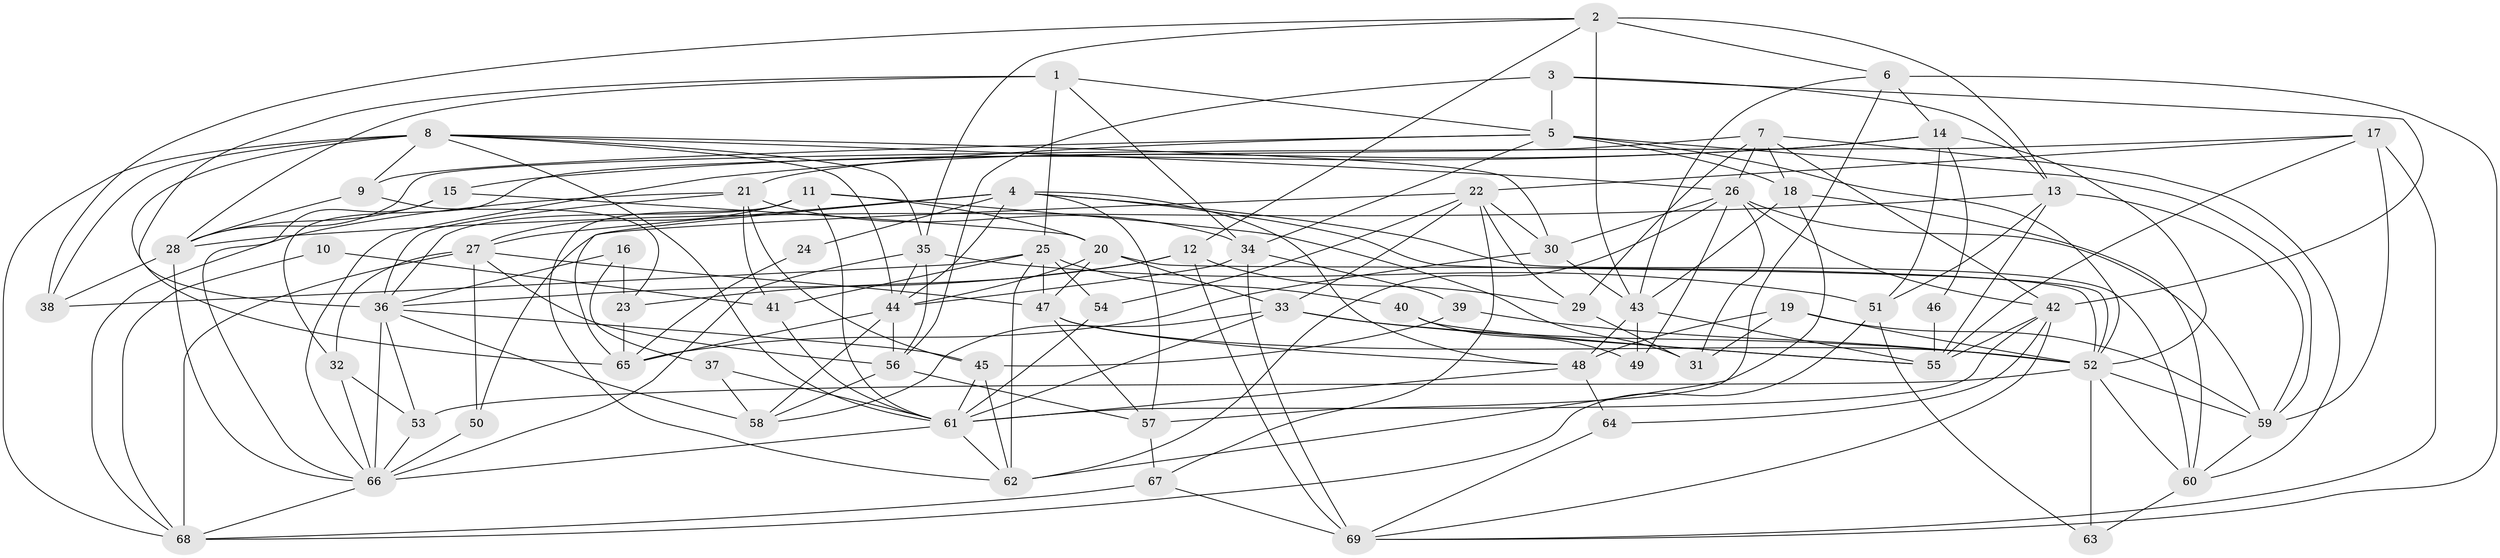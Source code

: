 // original degree distribution, {5: 0.2028985507246377, 3: 0.3115942028985507, 4: 0.26811594202898553, 6: 0.07971014492753623, 2: 0.09420289855072464, 8: 0.007246376811594203, 7: 0.036231884057971016}
// Generated by graph-tools (version 1.1) at 2025/02/03/09/25 03:02:12]
// undirected, 69 vertices, 190 edges
graph export_dot {
graph [start="1"]
  node [color=gray90,style=filled];
  1;
  2;
  3;
  4;
  5;
  6;
  7;
  8;
  9;
  10;
  11;
  12;
  13;
  14;
  15;
  16;
  17;
  18;
  19;
  20;
  21;
  22;
  23;
  24;
  25;
  26;
  27;
  28;
  29;
  30;
  31;
  32;
  33;
  34;
  35;
  36;
  37;
  38;
  39;
  40;
  41;
  42;
  43;
  44;
  45;
  46;
  47;
  48;
  49;
  50;
  51;
  52;
  53;
  54;
  55;
  56;
  57;
  58;
  59;
  60;
  61;
  62;
  63;
  64;
  65;
  66;
  67;
  68;
  69;
  1 -- 5 [weight=1.0];
  1 -- 25 [weight=1.0];
  1 -- 28 [weight=1.0];
  1 -- 34 [weight=1.0];
  1 -- 36 [weight=1.0];
  2 -- 6 [weight=1.0];
  2 -- 12 [weight=1.0];
  2 -- 13 [weight=2.0];
  2 -- 35 [weight=1.0];
  2 -- 38 [weight=1.0];
  2 -- 43 [weight=1.0];
  3 -- 5 [weight=1.0];
  3 -- 13 [weight=1.0];
  3 -- 42 [weight=1.0];
  3 -- 56 [weight=1.0];
  4 -- 24 [weight=1.0];
  4 -- 27 [weight=1.0];
  4 -- 44 [weight=1.0];
  4 -- 48 [weight=1.0];
  4 -- 52 [weight=1.0];
  4 -- 57 [weight=1.0];
  4 -- 60 [weight=1.0];
  4 -- 65 [weight=1.0];
  5 -- 9 [weight=2.0];
  5 -- 18 [weight=3.0];
  5 -- 21 [weight=1.0];
  5 -- 34 [weight=1.0];
  5 -- 52 [weight=1.0];
  5 -- 59 [weight=1.0];
  6 -- 14 [weight=1.0];
  6 -- 43 [weight=1.0];
  6 -- 57 [weight=2.0];
  6 -- 69 [weight=1.0];
  7 -- 18 [weight=1.0];
  7 -- 26 [weight=1.0];
  7 -- 29 [weight=1.0];
  7 -- 32 [weight=1.0];
  7 -- 42 [weight=1.0];
  7 -- 60 [weight=1.0];
  8 -- 9 [weight=1.0];
  8 -- 26 [weight=1.0];
  8 -- 30 [weight=1.0];
  8 -- 35 [weight=1.0];
  8 -- 38 [weight=2.0];
  8 -- 44 [weight=1.0];
  8 -- 61 [weight=1.0];
  8 -- 65 [weight=1.0];
  8 -- 68 [weight=1.0];
  9 -- 23 [weight=1.0];
  9 -- 28 [weight=1.0];
  10 -- 41 [weight=1.0];
  10 -- 68 [weight=1.0];
  11 -- 20 [weight=1.0];
  11 -- 27 [weight=1.0];
  11 -- 31 [weight=1.0];
  11 -- 36 [weight=1.0];
  11 -- 61 [weight=1.0];
  11 -- 62 [weight=1.0];
  12 -- 23 [weight=1.0];
  12 -- 29 [weight=1.0];
  12 -- 36 [weight=2.0];
  12 -- 69 [weight=1.0];
  13 -- 28 [weight=1.0];
  13 -- 51 [weight=1.0];
  13 -- 55 [weight=1.0];
  13 -- 59 [weight=1.0];
  14 -- 15 [weight=1.0];
  14 -- 46 [weight=1.0];
  14 -- 51 [weight=1.0];
  14 -- 52 [weight=1.0];
  14 -- 66 [weight=1.0];
  15 -- 20 [weight=1.0];
  15 -- 28 [weight=1.0];
  15 -- 66 [weight=1.0];
  16 -- 23 [weight=1.0];
  16 -- 36 [weight=1.0];
  16 -- 37 [weight=1.0];
  17 -- 22 [weight=1.0];
  17 -- 28 [weight=1.0];
  17 -- 55 [weight=1.0];
  17 -- 59 [weight=1.0];
  17 -- 69 [weight=1.0];
  18 -- 43 [weight=1.0];
  18 -- 60 [weight=1.0];
  18 -- 62 [weight=1.0];
  19 -- 31 [weight=1.0];
  19 -- 48 [weight=1.0];
  19 -- 52 [weight=1.0];
  19 -- 59 [weight=1.0];
  20 -- 33 [weight=1.0];
  20 -- 44 [weight=1.0];
  20 -- 47 [weight=1.0];
  20 -- 52 [weight=1.0];
  21 -- 34 [weight=1.0];
  21 -- 36 [weight=1.0];
  21 -- 41 [weight=1.0];
  21 -- 45 [weight=1.0];
  21 -- 68 [weight=1.0];
  22 -- 29 [weight=1.0];
  22 -- 30 [weight=1.0];
  22 -- 33 [weight=1.0];
  22 -- 50 [weight=1.0];
  22 -- 54 [weight=1.0];
  22 -- 67 [weight=1.0];
  23 -- 65 [weight=2.0];
  24 -- 65 [weight=1.0];
  25 -- 38 [weight=1.0];
  25 -- 40 [weight=2.0];
  25 -- 41 [weight=1.0];
  25 -- 47 [weight=1.0];
  25 -- 54 [weight=1.0];
  25 -- 62 [weight=1.0];
  26 -- 30 [weight=1.0];
  26 -- 31 [weight=1.0];
  26 -- 42 [weight=1.0];
  26 -- 49 [weight=1.0];
  26 -- 59 [weight=1.0];
  26 -- 62 [weight=1.0];
  27 -- 32 [weight=1.0];
  27 -- 47 [weight=1.0];
  27 -- 50 [weight=1.0];
  27 -- 56 [weight=1.0];
  27 -- 68 [weight=1.0];
  28 -- 38 [weight=1.0];
  28 -- 66 [weight=1.0];
  29 -- 31 [weight=1.0];
  30 -- 43 [weight=1.0];
  30 -- 65 [weight=1.0];
  32 -- 53 [weight=1.0];
  32 -- 66 [weight=1.0];
  33 -- 52 [weight=1.0];
  33 -- 55 [weight=1.0];
  33 -- 58 [weight=1.0];
  33 -- 61 [weight=1.0];
  34 -- 39 [weight=2.0];
  34 -- 44 [weight=1.0];
  34 -- 69 [weight=2.0];
  35 -- 44 [weight=1.0];
  35 -- 51 [weight=1.0];
  35 -- 56 [weight=1.0];
  35 -- 66 [weight=1.0];
  36 -- 45 [weight=1.0];
  36 -- 53 [weight=1.0];
  36 -- 58 [weight=1.0];
  36 -- 66 [weight=1.0];
  37 -- 58 [weight=1.0];
  37 -- 61 [weight=1.0];
  39 -- 45 [weight=1.0];
  39 -- 52 [weight=2.0];
  40 -- 49 [weight=1.0];
  40 -- 55 [weight=1.0];
  41 -- 61 [weight=1.0];
  42 -- 55 [weight=1.0];
  42 -- 61 [weight=1.0];
  42 -- 64 [weight=1.0];
  42 -- 69 [weight=1.0];
  43 -- 48 [weight=1.0];
  43 -- 49 [weight=1.0];
  43 -- 55 [weight=1.0];
  44 -- 56 [weight=2.0];
  44 -- 58 [weight=1.0];
  44 -- 65 [weight=1.0];
  45 -- 61 [weight=1.0];
  45 -- 62 [weight=1.0];
  46 -- 55 [weight=2.0];
  47 -- 48 [weight=1.0];
  47 -- 52 [weight=1.0];
  47 -- 57 [weight=1.0];
  48 -- 61 [weight=1.0];
  48 -- 64 [weight=1.0];
  50 -- 66 [weight=2.0];
  51 -- 63 [weight=1.0];
  51 -- 68 [weight=1.0];
  52 -- 53 [weight=1.0];
  52 -- 59 [weight=1.0];
  52 -- 60 [weight=1.0];
  52 -- 63 [weight=1.0];
  53 -- 66 [weight=1.0];
  54 -- 61 [weight=1.0];
  56 -- 57 [weight=2.0];
  56 -- 58 [weight=1.0];
  57 -- 67 [weight=1.0];
  59 -- 60 [weight=1.0];
  60 -- 63 [weight=1.0];
  61 -- 62 [weight=1.0];
  61 -- 66 [weight=1.0];
  64 -- 69 [weight=1.0];
  66 -- 68 [weight=1.0];
  67 -- 68 [weight=1.0];
  67 -- 69 [weight=1.0];
}
